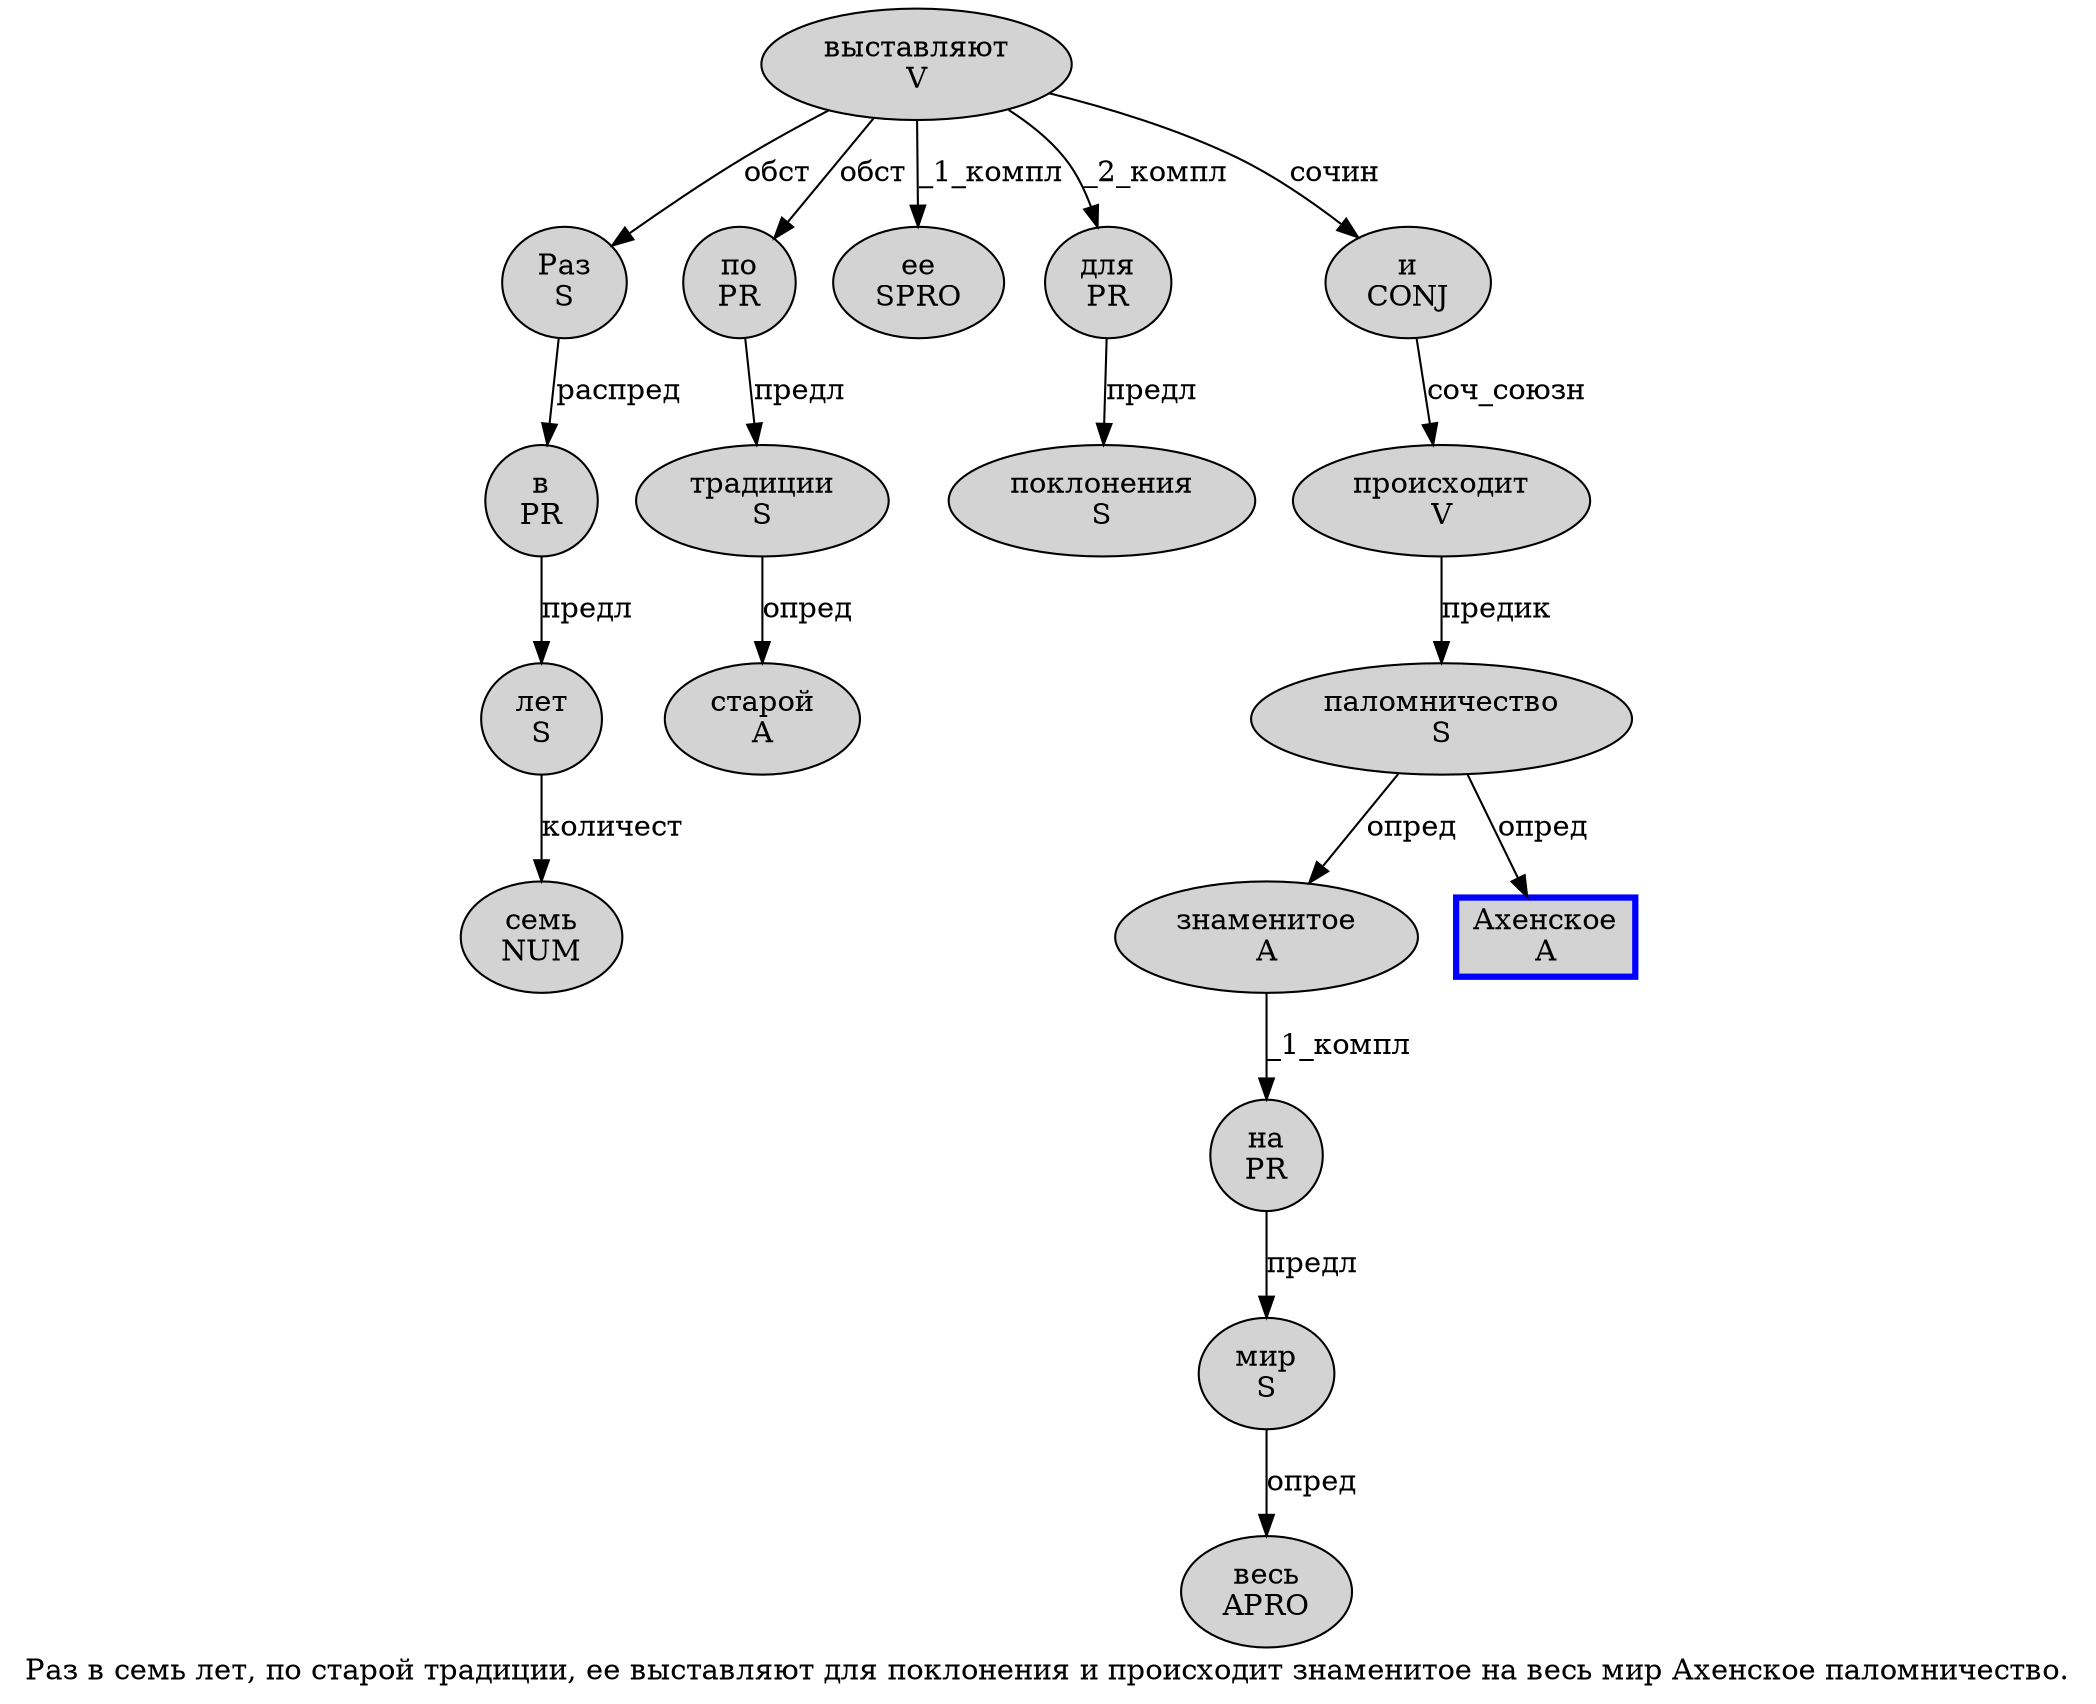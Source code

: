 digraph SENTENCE_579 {
	graph [label="Раз в семь лет, по старой традиции, ее выставляют для поклонения и происходит знаменитое на весь мир Ахенское паломничество."]
	node [style=filled]
		0 [label="Раз
S" color="" fillcolor=lightgray penwidth=1 shape=ellipse]
		1 [label="в
PR" color="" fillcolor=lightgray penwidth=1 shape=ellipse]
		2 [label="семь
NUM" color="" fillcolor=lightgray penwidth=1 shape=ellipse]
		3 [label="лет
S" color="" fillcolor=lightgray penwidth=1 shape=ellipse]
		5 [label="по
PR" color="" fillcolor=lightgray penwidth=1 shape=ellipse]
		6 [label="старой
A" color="" fillcolor=lightgray penwidth=1 shape=ellipse]
		7 [label="традиции
S" color="" fillcolor=lightgray penwidth=1 shape=ellipse]
		9 [label="ее
SPRO" color="" fillcolor=lightgray penwidth=1 shape=ellipse]
		10 [label="выставляют
V" color="" fillcolor=lightgray penwidth=1 shape=ellipse]
		11 [label="для
PR" color="" fillcolor=lightgray penwidth=1 shape=ellipse]
		12 [label="поклонения
S" color="" fillcolor=lightgray penwidth=1 shape=ellipse]
		13 [label="и
CONJ" color="" fillcolor=lightgray penwidth=1 shape=ellipse]
		14 [label="происходит
V" color="" fillcolor=lightgray penwidth=1 shape=ellipse]
		15 [label="знаменитое
A" color="" fillcolor=lightgray penwidth=1 shape=ellipse]
		16 [label="на
PR" color="" fillcolor=lightgray penwidth=1 shape=ellipse]
		17 [label="весь
APRO" color="" fillcolor=lightgray penwidth=1 shape=ellipse]
		18 [label="мир
S" color="" fillcolor=lightgray penwidth=1 shape=ellipse]
		19 [label="Ахенское
A" color=blue fillcolor=lightgray penwidth=3 shape=box]
		20 [label="паломничество
S" color="" fillcolor=lightgray penwidth=1 shape=ellipse]
			0 -> 1 [label="распред"]
			5 -> 7 [label="предл"]
			16 -> 18 [label="предл"]
			3 -> 2 [label="количест"]
			18 -> 17 [label="опред"]
			13 -> 14 [label="соч_союзн"]
			7 -> 6 [label="опред"]
			20 -> 15 [label="опред"]
			20 -> 19 [label="опред"]
			11 -> 12 [label="предл"]
			10 -> 0 [label="обст"]
			10 -> 5 [label="обст"]
			10 -> 9 [label="_1_компл"]
			10 -> 11 [label="_2_компл"]
			10 -> 13 [label="сочин"]
			14 -> 20 [label="предик"]
			1 -> 3 [label="предл"]
			15 -> 16 [label="_1_компл"]
}